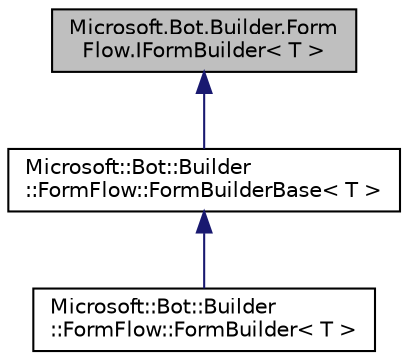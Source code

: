 digraph "Microsoft.Bot.Builder.FormFlow.IFormBuilder&lt; T &gt;"
{
  edge [fontname="Helvetica",fontsize="10",labelfontname="Helvetica",labelfontsize="10"];
  node [fontname="Helvetica",fontsize="10",shape=record];
  Node1 [label="Microsoft.Bot.Builder.Form\lFlow.IFormBuilder\< T \>",height=0.2,width=0.4,color="black", fillcolor="grey75", style="filled", fontcolor="black"];
  Node1 -> Node2 [dir="back",color="midnightblue",fontsize="10",style="solid",fontname="Helvetica"];
  Node2 [label="Microsoft::Bot::Builder\l::FormFlow::FormBuilderBase\< T \>",height=0.2,width=0.4,color="black", fillcolor="white", style="filled",URL="$d3/dca/class_microsoft_1_1_bot_1_1_builder_1_1_form_flow_1_1_form_builder_base.html",tooltip="Abstract base class for Form Builders."];
  Node2 -> Node3 [dir="back",color="midnightblue",fontsize="10",style="solid",fontname="Helvetica"];
  Node3 [label="Microsoft::Bot::Builder\l::FormFlow::FormBuilder\< T \>",height=0.2,width=0.4,color="black", fillcolor="white", style="filled",URL="$de/d9d/class_microsoft_1_1_bot_1_1_builder_1_1_form_flow_1_1_form_builder.html",tooltip="Build a form by specifying messages, fields and confirmations via reflection or programatically."];
}
